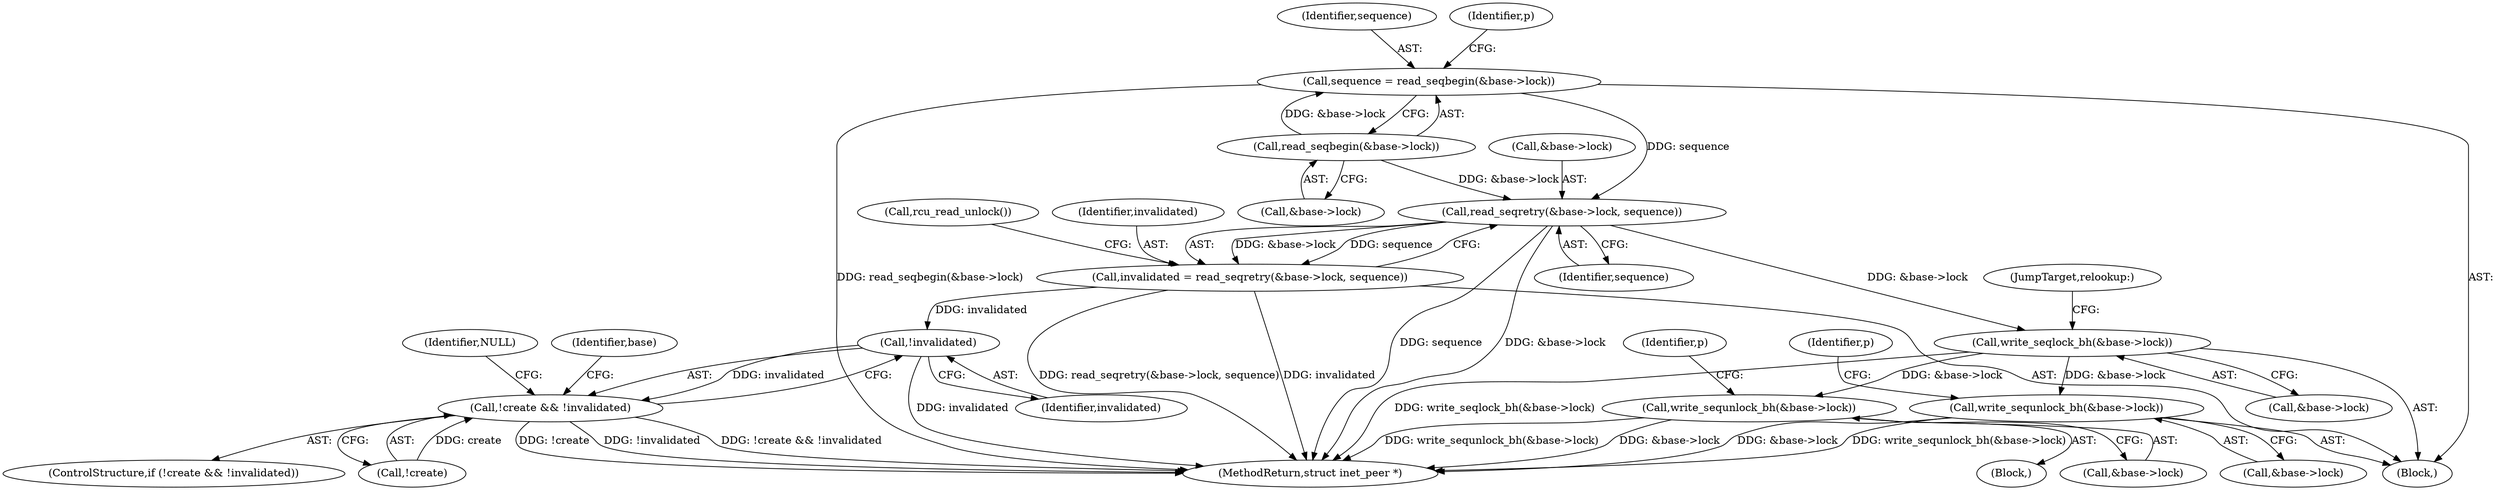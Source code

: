 digraph "0_linux_87c48fa3b4630905f98268dde838ee43626a060c@API" {
"1000125" [label="(Call,sequence = read_seqbegin(&base->lock))"];
"1000127" [label="(Call,read_seqbegin(&base->lock))"];
"1000139" [label="(Call,read_seqretry(&base->lock, sequence))"];
"1000137" [label="(Call,invalidated = read_seqretry(&base->lock, sequence))"];
"1000154" [label="(Call,!invalidated)"];
"1000151" [label="(Call,!create && !invalidated)"];
"1000158" [label="(Call,write_seqlock_bh(&base->lock))"];
"1000180" [label="(Call,write_sequnlock_bh(&base->lock))"];
"1000293" [label="(Call,write_sequnlock_bh(&base->lock))"];
"1000128" [label="(Call,&base->lock)"];
"1000154" [label="(Call,!invalidated)"];
"1000181" [label="(Call,&base->lock)"];
"1000139" [label="(Call,read_seqretry(&base->lock, sequence))"];
"1000126" [label="(Identifier,sequence)"];
"1000127" [label="(Call,read_seqbegin(&base->lock))"];
"1000186" [label="(Identifier,p)"];
"1000138" [label="(Identifier,invalidated)"];
"1000155" [label="(Identifier,invalidated)"];
"1000145" [label="(Call,rcu_read_unlock())"];
"1000137" [label="(Call,invalidated = read_seqretry(&base->lock, sequence))"];
"1000294" [label="(Call,&base->lock)"];
"1000163" [label="(JumpTarget,relookup:)"];
"1000157" [label="(Identifier,NULL)"];
"1000144" [label="(Identifier,sequence)"];
"1000152" [label="(Call,!create)"];
"1000174" [label="(Block,)"];
"1000293" [label="(Call,write_sequnlock_bh(&base->lock))"];
"1000299" [label="(Identifier,p)"];
"1000151" [label="(Call,!create && !invalidated)"];
"1000158" [label="(Call,write_seqlock_bh(&base->lock))"];
"1000300" [label="(MethodReturn,struct inet_peer *)"];
"1000107" [label="(Block,)"];
"1000140" [label="(Call,&base->lock)"];
"1000180" [label="(Call,write_sequnlock_bh(&base->lock))"];
"1000125" [label="(Call,sequence = read_seqbegin(&base->lock))"];
"1000159" [label="(Call,&base->lock)"];
"1000133" [label="(Identifier,p)"];
"1000150" [label="(ControlStructure,if (!create && !invalidated))"];
"1000161" [label="(Identifier,base)"];
"1000125" -> "1000107"  [label="AST: "];
"1000125" -> "1000127"  [label="CFG: "];
"1000126" -> "1000125"  [label="AST: "];
"1000127" -> "1000125"  [label="AST: "];
"1000133" -> "1000125"  [label="CFG: "];
"1000125" -> "1000300"  [label="DDG: read_seqbegin(&base->lock)"];
"1000127" -> "1000125"  [label="DDG: &base->lock"];
"1000125" -> "1000139"  [label="DDG: sequence"];
"1000127" -> "1000128"  [label="CFG: "];
"1000128" -> "1000127"  [label="AST: "];
"1000127" -> "1000139"  [label="DDG: &base->lock"];
"1000139" -> "1000137"  [label="AST: "];
"1000139" -> "1000144"  [label="CFG: "];
"1000140" -> "1000139"  [label="AST: "];
"1000144" -> "1000139"  [label="AST: "];
"1000137" -> "1000139"  [label="CFG: "];
"1000139" -> "1000300"  [label="DDG: &base->lock"];
"1000139" -> "1000300"  [label="DDG: sequence"];
"1000139" -> "1000137"  [label="DDG: &base->lock"];
"1000139" -> "1000137"  [label="DDG: sequence"];
"1000139" -> "1000158"  [label="DDG: &base->lock"];
"1000137" -> "1000107"  [label="AST: "];
"1000138" -> "1000137"  [label="AST: "];
"1000145" -> "1000137"  [label="CFG: "];
"1000137" -> "1000300"  [label="DDG: read_seqretry(&base->lock, sequence)"];
"1000137" -> "1000300"  [label="DDG: invalidated"];
"1000137" -> "1000154"  [label="DDG: invalidated"];
"1000154" -> "1000151"  [label="AST: "];
"1000154" -> "1000155"  [label="CFG: "];
"1000155" -> "1000154"  [label="AST: "];
"1000151" -> "1000154"  [label="CFG: "];
"1000154" -> "1000300"  [label="DDG: invalidated"];
"1000154" -> "1000151"  [label="DDG: invalidated"];
"1000151" -> "1000150"  [label="AST: "];
"1000151" -> "1000152"  [label="CFG: "];
"1000152" -> "1000151"  [label="AST: "];
"1000157" -> "1000151"  [label="CFG: "];
"1000161" -> "1000151"  [label="CFG: "];
"1000151" -> "1000300"  [label="DDG: !create && !invalidated"];
"1000151" -> "1000300"  [label="DDG: !create"];
"1000151" -> "1000300"  [label="DDG: !invalidated"];
"1000152" -> "1000151"  [label="DDG: create"];
"1000158" -> "1000107"  [label="AST: "];
"1000158" -> "1000159"  [label="CFG: "];
"1000159" -> "1000158"  [label="AST: "];
"1000163" -> "1000158"  [label="CFG: "];
"1000158" -> "1000300"  [label="DDG: write_seqlock_bh(&base->lock)"];
"1000158" -> "1000180"  [label="DDG: &base->lock"];
"1000158" -> "1000293"  [label="DDG: &base->lock"];
"1000180" -> "1000174"  [label="AST: "];
"1000180" -> "1000181"  [label="CFG: "];
"1000181" -> "1000180"  [label="AST: "];
"1000186" -> "1000180"  [label="CFG: "];
"1000180" -> "1000300"  [label="DDG: &base->lock"];
"1000180" -> "1000300"  [label="DDG: write_sequnlock_bh(&base->lock)"];
"1000293" -> "1000107"  [label="AST: "];
"1000293" -> "1000294"  [label="CFG: "];
"1000294" -> "1000293"  [label="AST: "];
"1000299" -> "1000293"  [label="CFG: "];
"1000293" -> "1000300"  [label="DDG: &base->lock"];
"1000293" -> "1000300"  [label="DDG: write_sequnlock_bh(&base->lock)"];
}

